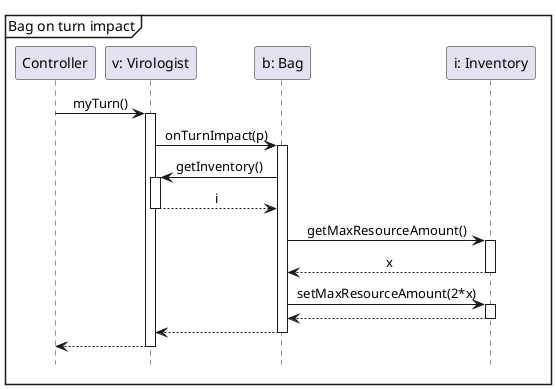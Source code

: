 @startuml
'https://plantuml.com/sequence-diagram

hide footbox
skinparam sequenceMessageAlign center

mainframe Bag on turn impact

participant Controller as c
participant "v: Virologist" as v
participant "b: Bag" as b
participant "i: Inventory" as i

c -> v ++ : myTurn()
    v -> b ++ : onTurnImpact(p)
        b -> v ++ : getInventory()
        return i
        b -> i ++ : getMaxResourceAmount()
        return x
        b -> i ++ : setMaxResourceAmount(2*x)
        return
    return
return

@enduml